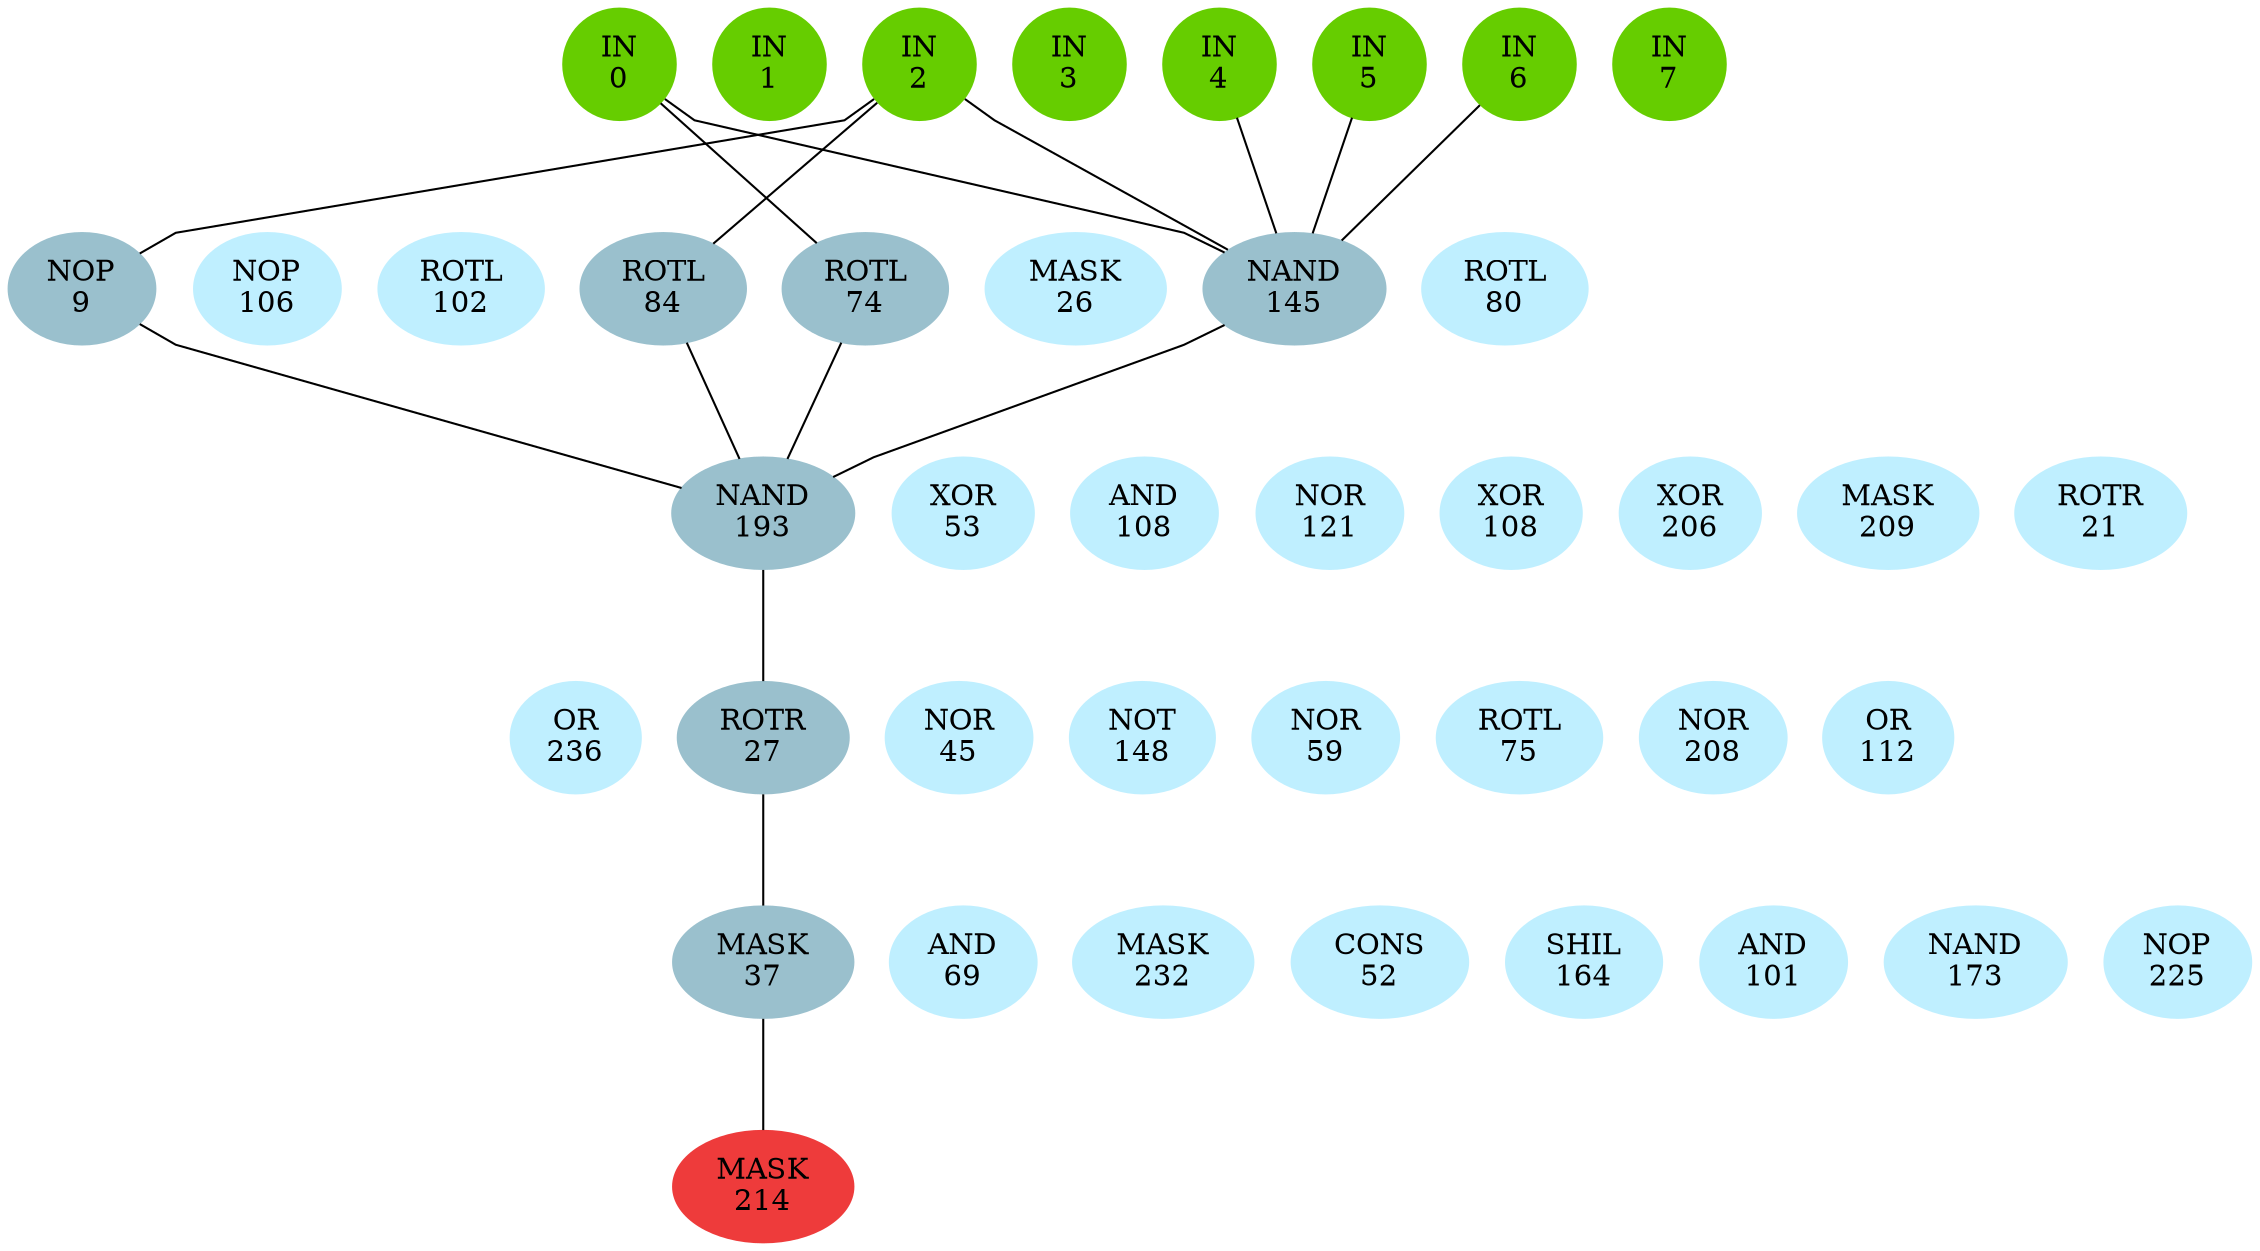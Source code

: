 graph EACircuit {
rankdir=BT;
ranksep=0.75;
ordering=out;
splines=polyline;
node [style=filled, color=lightblue2];

{ rank=same;
node [color=chartreuse3];
"-1_0"[label="IN\n0"];
node [color=chartreuse3];
"-1_1"[label="IN\n1"];
node [color=chartreuse3];
"-1_2"[label="IN\n2"];
node [color=chartreuse3];
"-1_3"[label="IN\n3"];
node [color=chartreuse3];
"-1_4"[label="IN\n4"];
node [color=chartreuse3];
"-1_5"[label="IN\n5"];
node [color=chartreuse3];
"-1_6"[label="IN\n6"];
node [color=chartreuse3];
"-1_7"[label="IN\n7"];
}
{ rank=same;
node [color=lightblue3];
"0_0"[label="NOP\n9"];
node [color=lightblue1];
"0_1"[label="NOP\n106"];
node [color=lightblue1];
"0_2"[label="ROTL\n102"];
node [color=lightblue3];
"0_3"[label="ROTL\n84"];
node [color=lightblue3];
"0_4"[label="ROTL\n74"];
node [color=lightblue1];
"0_5"[label="MASK\n26"];
node [color=lightblue3];
"0_6"[label="NAND\n145"];
node [color=lightblue1];
"0_7"[label="ROTL\n80"];
}
{ rank=same;
node [color=lightblue3];
"1_0"[label="NAND\n193"];
node [color=lightblue1];
"1_1"[label="XOR\n53"];
node [color=lightblue1];
"1_2"[label="AND\n108"];
node [color=lightblue1];
"1_3"[label="NOR\n121"];
node [color=lightblue1];
"1_4"[label="XOR\n108"];
node [color=lightblue1];
"1_5"[label="XOR\n206"];
node [color=lightblue1];
"1_6"[label="MASK\n209"];
node [color=lightblue1];
"1_7"[label="ROTR\n21"];
}
{ rank=same;
node [color=lightblue1];
"2_0"[label="OR\n236"];
node [color=lightblue3];
"2_1"[label="ROTR\n27"];
node [color=lightblue1];
"2_2"[label="NOR\n45"];
node [color=lightblue1];
"2_3"[label="NOT\n148"];
node [color=lightblue1];
"2_4"[label="NOR\n59"];
node [color=lightblue1];
"2_5"[label="ROTL\n75"];
node [color=lightblue1];
"2_6"[label="NOR\n208"];
node [color=lightblue1];
"2_7"[label="OR\n112"];
}
{ rank=same;
node [color=lightblue3];
"3_0"[label="MASK\n37"];
node [color=lightblue1];
"3_1"[label="AND\n69"];
node [color=lightblue1];
"3_2"[label="MASK\n232"];
node [color=lightblue1];
"3_3"[label="CONS\n52"];
node [color=lightblue1];
"3_4"[label="SHIL\n164"];
node [color=lightblue1];
"3_5"[label="AND\n101"];
node [color=lightblue1];
"3_6"[label="NAND\n173"];
node [color=lightblue1];
"3_7"[label="NOP\n225"];
}
{ rank=same;
node [color=brown2];
"4_0"[label="MASK\n214"];
}
edge[style=invis];
"-1_0" -- "-1_1" -- "-1_2" -- "-1_3" -- "-1_4" -- "-1_5" -- "-1_6" -- "-1_7";
"0_0" -- "0_1" -- "0_2" -- "0_3" -- "0_4" -- "0_5" -- "0_6" -- "0_7";
"1_0" -- "1_1" -- "1_2" -- "1_3" -- "1_4" -- "1_5" -- "1_6" -- "1_7";
"2_0" -- "2_1" -- "2_2" -- "2_3" -- "2_4" -- "2_5" -- "2_6" -- "2_7";
"3_0" -- "3_1" -- "3_2" -- "3_3" -- "3_4" -- "3_5" -- "3_6" -- "3_7";
"4_0" -- "4_0";
edge[style=solid];
"0_0" -- "-1_2";
"0_3" -- "-1_2";
"0_4" -- "-1_0";
"0_6" -- "-1_0";
"0_6" -- "-1_2";
"0_6" -- "-1_4";
"0_6" -- "-1_5";
"0_6" -- "-1_6";
"1_0" -- "0_0";
"1_0" -- "0_3";
"1_0" -- "0_4";
"1_0" -- "0_6";
"2_1" -- "1_0";
"3_0" -- "2_1";
"4_0" -- "3_0";
}